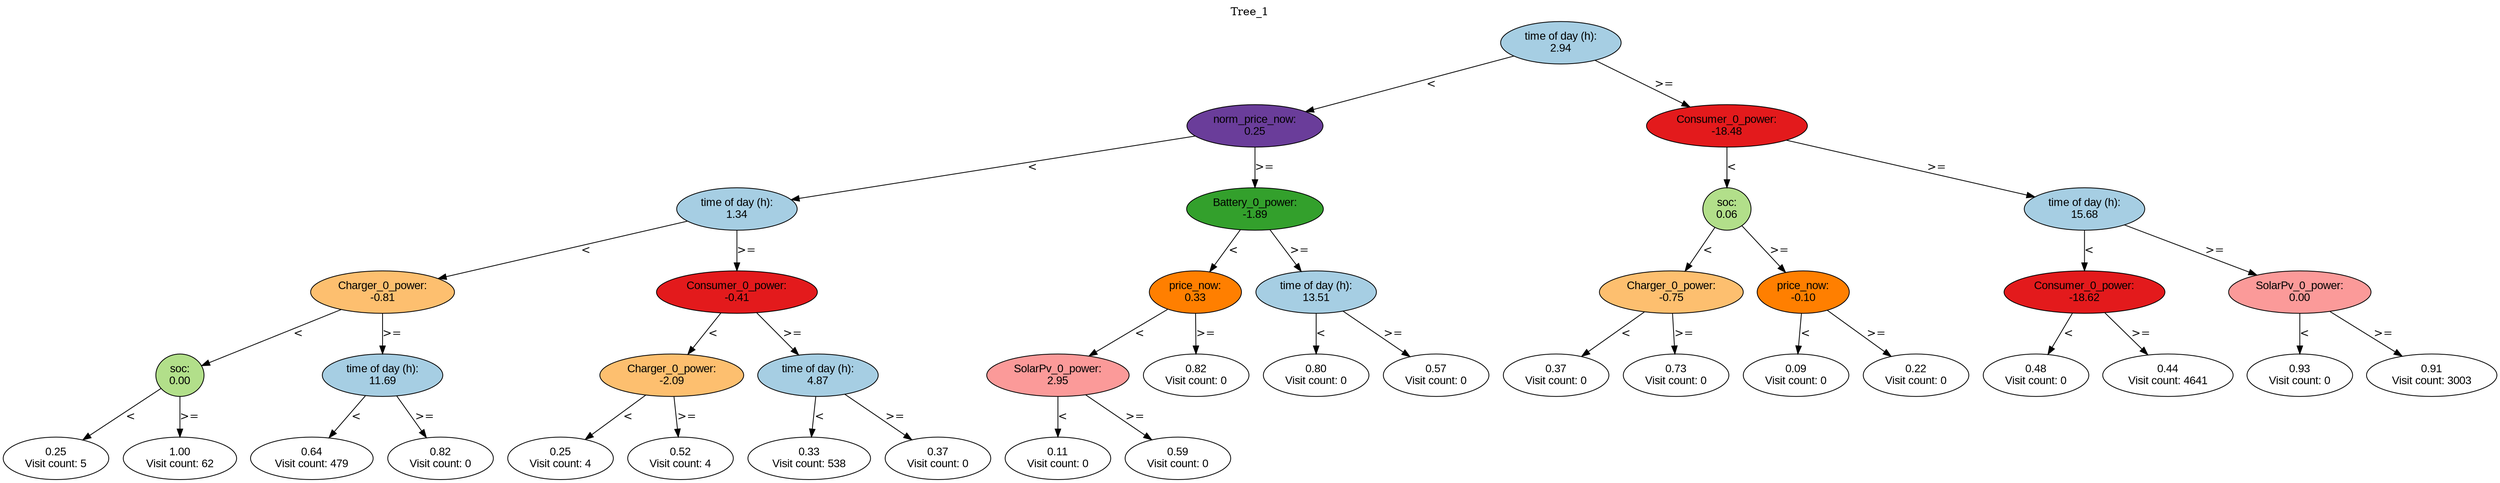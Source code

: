 digraph BST {
    node [fontname="Arial" style=filled colorscheme=paired12];
    0 [ label = "time of day (h):
2.94" fillcolor=1];
    1 [ label = "norm_price_now:
0.25" fillcolor=10];
    2 [ label = "time of day (h):
1.34" fillcolor=1];
    3 [ label = "Charger_0_power:
-0.81" fillcolor=7];
    4 [ label = "soc:
0.00" fillcolor=3];
    5 [ label = "0.25
Visit count: 5" fillcolor=white];
    6 [ label = "1.00
Visit count: 62" fillcolor=white];
    7 [ label = "time of day (h):
11.69" fillcolor=1];
    8 [ label = "0.64
Visit count: 479" fillcolor=white];
    9 [ label = "0.82
Visit count: 0" fillcolor=white];
    10 [ label = "Consumer_0_power:
-0.41" fillcolor=6];
    11 [ label = "Charger_0_power:
-2.09" fillcolor=7];
    12 [ label = "0.25
Visit count: 4" fillcolor=white];
    13 [ label = "0.52
Visit count: 4" fillcolor=white];
    14 [ label = "time of day (h):
4.87" fillcolor=1];
    15 [ label = "0.33
Visit count: 538" fillcolor=white];
    16 [ label = "0.37
Visit count: 0" fillcolor=white];
    17 [ label = "Battery_0_power:
-1.89" fillcolor=4];
    18 [ label = "price_now:
0.33" fillcolor=8];
    19 [ label = "SolarPv_0_power:
2.95" fillcolor=5];
    20 [ label = "0.11
Visit count: 0" fillcolor=white];
    21 [ label = "0.59
Visit count: 0" fillcolor=white];
    22 [ label = "0.82
Visit count: 0" fillcolor=white];
    23 [ label = "time of day (h):
13.51" fillcolor=1];
    24 [ label = "0.80
Visit count: 0" fillcolor=white];
    25 [ label = "0.57
Visit count: 0" fillcolor=white];
    26 [ label = "Consumer_0_power:
-18.48" fillcolor=6];
    27 [ label = "soc:
0.06" fillcolor=3];
    28 [ label = "Charger_0_power:
-0.75" fillcolor=7];
    29 [ label = "0.37
Visit count: 0" fillcolor=white];
    30 [ label = "0.73
Visit count: 0" fillcolor=white];
    31 [ label = "price_now:
-0.10" fillcolor=8];
    32 [ label = "0.09
Visit count: 0" fillcolor=white];
    33 [ label = "0.22
Visit count: 0" fillcolor=white];
    34 [ label = "time of day (h):
15.68" fillcolor=1];
    35 [ label = "Consumer_0_power:
-18.62" fillcolor=6];
    36 [ label = "0.48
Visit count: 0" fillcolor=white];
    37 [ label = "0.44
Visit count: 4641" fillcolor=white];
    38 [ label = "SolarPv_0_power:
0.00" fillcolor=5];
    39 [ label = "0.93
Visit count: 0" fillcolor=white];
    40 [ label = "0.91
Visit count: 3003" fillcolor=white];

    0  -> 1[ label = "<"];
    0  -> 26[ label = ">="];
    1  -> 2[ label = "<"];
    1  -> 17[ label = ">="];
    2  -> 3[ label = "<"];
    2  -> 10[ label = ">="];
    3  -> 4[ label = "<"];
    3  -> 7[ label = ">="];
    4  -> 5[ label = "<"];
    4  -> 6[ label = ">="];
    7  -> 8[ label = "<"];
    7  -> 9[ label = ">="];
    10  -> 11[ label = "<"];
    10  -> 14[ label = ">="];
    11  -> 12[ label = "<"];
    11  -> 13[ label = ">="];
    14  -> 15[ label = "<"];
    14  -> 16[ label = ">="];
    17  -> 18[ label = "<"];
    17  -> 23[ label = ">="];
    18  -> 19[ label = "<"];
    18  -> 22[ label = ">="];
    19  -> 20[ label = "<"];
    19  -> 21[ label = ">="];
    23  -> 24[ label = "<"];
    23  -> 25[ label = ">="];
    26  -> 27[ label = "<"];
    26  -> 34[ label = ">="];
    27  -> 28[ label = "<"];
    27  -> 31[ label = ">="];
    28  -> 29[ label = "<"];
    28  -> 30[ label = ">="];
    31  -> 32[ label = "<"];
    31  -> 33[ label = ">="];
    34  -> 35[ label = "<"];
    34  -> 38[ label = ">="];
    35  -> 36[ label = "<"];
    35  -> 37[ label = ">="];
    38  -> 39[ label = "<"];
    38  -> 40[ label = ">="];

    labelloc="t";
    label="Tree_1";
}